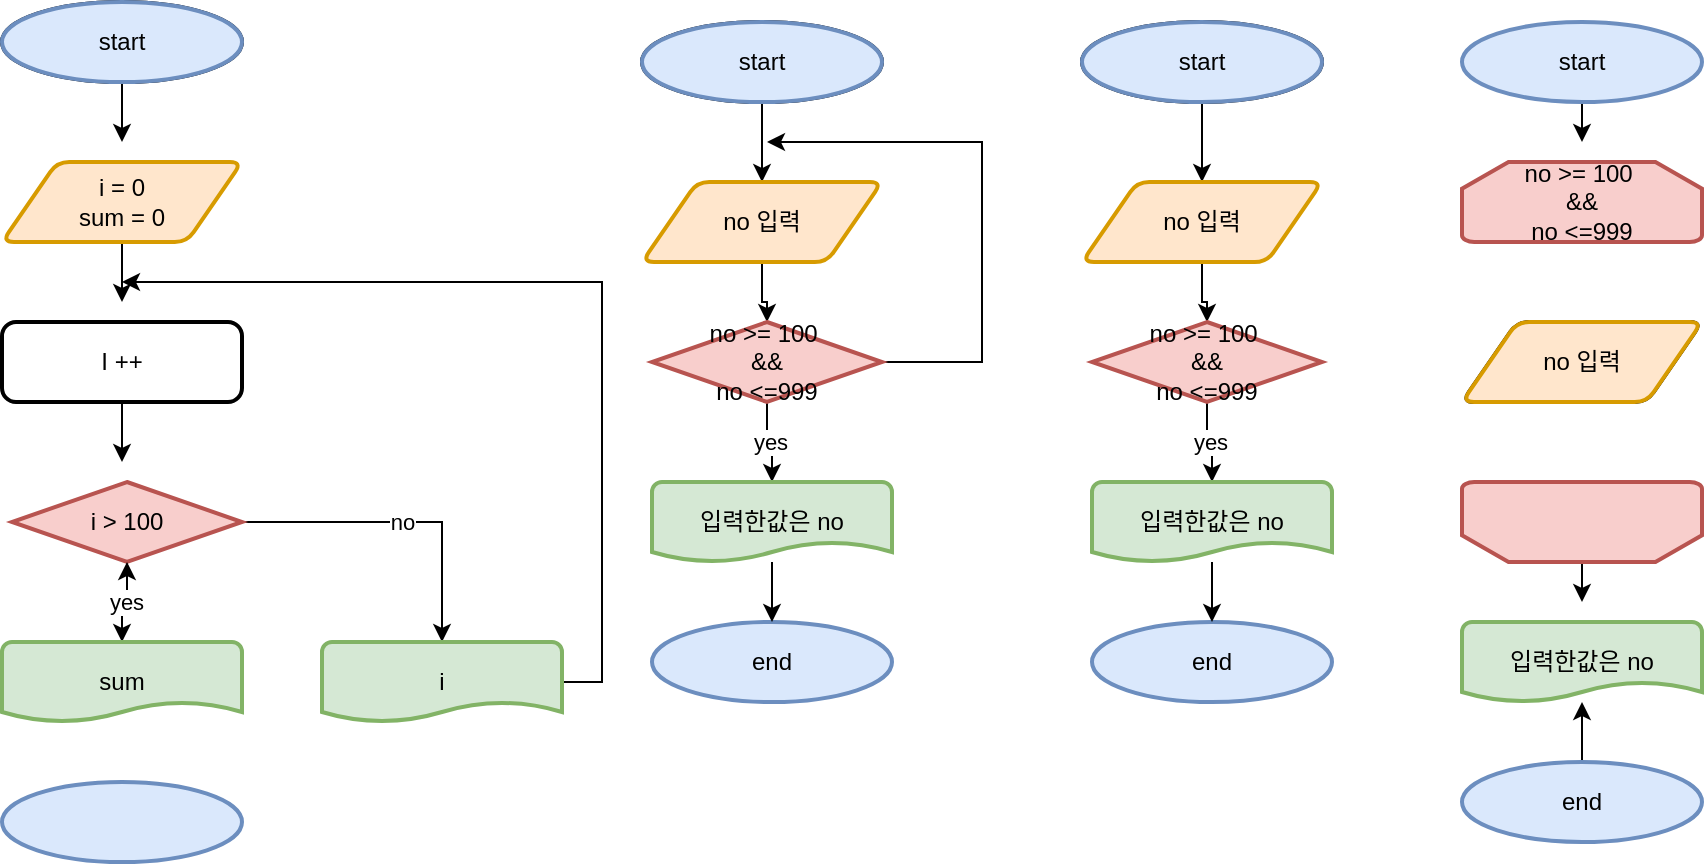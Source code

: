 <mxfile version="20.2.3" type="device"><diagram id="Ekeky7sV1BEzvIdJ5IJb" name="페이지-1"><mxGraphModel dx="1422" dy="865" grid="1" gridSize="10" guides="1" tooltips="1" connect="1" arrows="1" fold="1" page="1" pageScale="1" pageWidth="827" pageHeight="1169" math="0" shadow="0"><root><mxCell id="0"/><mxCell id="1" parent="0"/><mxCell id="K3JuIyBbej5hfYi7rB1b-2" value="start" style="strokeWidth=2;html=1;shape=mxgraph.flowchart.start_1;whiteSpace=wrap;" vertex="1" parent="1"><mxGeometry x="70" y="160" width="120" height="40" as="geometry"/></mxCell><mxCell id="K3JuIyBbej5hfYi7rB1b-32" style="edgeStyle=orthogonalEdgeStyle;rounded=0;orthogonalLoop=1;jettySize=auto;html=1;" edge="1" parent="1" source="K3JuIyBbej5hfYi7rB1b-3"><mxGeometry relative="1" as="geometry"><mxPoint x="130" y="310" as="targetPoint"/></mxGeometry></mxCell><mxCell id="K3JuIyBbej5hfYi7rB1b-3" value="i = 0&lt;br&gt;sum = 0" style="shape=parallelogram;html=1;strokeWidth=2;perimeter=parallelogramPerimeter;whiteSpace=wrap;rounded=1;arcSize=12;size=0.23;fillColor=#ffe6cc;strokeColor=#d79b00;" vertex="1" parent="1"><mxGeometry x="70" y="240" width="120" height="40" as="geometry"/></mxCell><mxCell id="K3JuIyBbej5hfYi7rB1b-13" style="edgeStyle=orthogonalEdgeStyle;rounded=0;orthogonalLoop=1;jettySize=auto;html=1;" edge="1" parent="1" source="K3JuIyBbej5hfYi7rB1b-4"><mxGeometry relative="1" as="geometry"><mxPoint x="130" y="390" as="targetPoint"/></mxGeometry></mxCell><mxCell id="K3JuIyBbej5hfYi7rB1b-4" value="I ++" style="rounded=1;whiteSpace=wrap;html=1;absoluteArcSize=1;arcSize=14;strokeWidth=2;" vertex="1" parent="1"><mxGeometry x="70" y="320" width="120" height="40" as="geometry"/></mxCell><mxCell id="K3JuIyBbej5hfYi7rB1b-28" value="no" style="edgeStyle=orthogonalEdgeStyle;rounded=0;orthogonalLoop=1;jettySize=auto;html=1;" edge="1" parent="1" source="K3JuIyBbej5hfYi7rB1b-5" target="K3JuIyBbej5hfYi7rB1b-9"><mxGeometry relative="1" as="geometry"/></mxCell><mxCell id="K3JuIyBbej5hfYi7rB1b-30" style="edgeStyle=orthogonalEdgeStyle;rounded=0;orthogonalLoop=1;jettySize=auto;html=1;entryX=0.5;entryY=0;entryDx=0;entryDy=0;entryPerimeter=0;" edge="1" parent="1" source="K3JuIyBbej5hfYi7rB1b-5" target="K3JuIyBbej5hfYi7rB1b-7"><mxGeometry relative="1" as="geometry"/></mxCell><mxCell id="K3JuIyBbej5hfYi7rB1b-5" value="i &amp;gt; 100" style="strokeWidth=2;html=1;shape=mxgraph.flowchart.decision;whiteSpace=wrap;fillColor=#f8cecc;strokeColor=#b85450;" vertex="1" parent="1"><mxGeometry x="75" y="400" width="115" height="40" as="geometry"/></mxCell><mxCell id="K3JuIyBbej5hfYi7rB1b-6" value="" style="strokeWidth=2;html=1;shape=mxgraph.flowchart.start_1;whiteSpace=wrap;fillColor=#dae8fc;strokeColor=#6c8ebf;" vertex="1" parent="1"><mxGeometry x="70" y="550" width="120" height="40" as="geometry"/></mxCell><mxCell id="K3JuIyBbej5hfYi7rB1b-29" value="yes" style="edgeStyle=orthogonalEdgeStyle;rounded=0;orthogonalLoop=1;jettySize=auto;html=1;" edge="1" parent="1" source="K3JuIyBbej5hfYi7rB1b-7" target="K3JuIyBbej5hfYi7rB1b-5"><mxGeometry relative="1" as="geometry"/></mxCell><mxCell id="K3JuIyBbej5hfYi7rB1b-7" value="sum" style="strokeWidth=2;html=1;shape=mxgraph.flowchart.document2;whiteSpace=wrap;size=0.25;fillColor=#d5e8d4;strokeColor=#82b366;" vertex="1" parent="1"><mxGeometry x="70" y="480" width="120" height="40" as="geometry"/></mxCell><mxCell id="K3JuIyBbej5hfYi7rB1b-31" style="edgeStyle=orthogonalEdgeStyle;rounded=0;orthogonalLoop=1;jettySize=auto;html=1;" edge="1" parent="1" source="K3JuIyBbej5hfYi7rB1b-9"><mxGeometry relative="1" as="geometry"><mxPoint x="130" y="300" as="targetPoint"/><Array as="points"><mxPoint x="370" y="500"/><mxPoint x="370" y="300"/></Array></mxGeometry></mxCell><mxCell id="K3JuIyBbej5hfYi7rB1b-9" value="i" style="strokeWidth=2;html=1;shape=mxgraph.flowchart.document2;whiteSpace=wrap;size=0.25;fillColor=#d5e8d4;strokeColor=#82b366;" vertex="1" parent="1"><mxGeometry x="230" y="480" width="120" height="40" as="geometry"/></mxCell><mxCell id="K3JuIyBbej5hfYi7rB1b-23" style="edgeStyle=orthogonalEdgeStyle;rounded=0;orthogonalLoop=1;jettySize=auto;html=1;entryX=0.5;entryY=0;entryDx=0;entryDy=0;" edge="1" parent="1" source="K3JuIyBbej5hfYi7rB1b-14" target="K3JuIyBbej5hfYi7rB1b-15"><mxGeometry relative="1" as="geometry"><mxPoint x="450" y="240" as="targetPoint"/></mxGeometry></mxCell><mxCell id="K3JuIyBbej5hfYi7rB1b-14" value="start" style="strokeWidth=2;html=1;shape=mxgraph.flowchart.start_1;whiteSpace=wrap;" vertex="1" parent="1"><mxGeometry x="390" y="170" width="120" height="40" as="geometry"/></mxCell><mxCell id="K3JuIyBbej5hfYi7rB1b-24" style="edgeStyle=orthogonalEdgeStyle;rounded=0;orthogonalLoop=1;jettySize=auto;html=1;entryX=0.5;entryY=0;entryDx=0;entryDy=0;entryPerimeter=0;" edge="1" parent="1" source="K3JuIyBbej5hfYi7rB1b-15" target="K3JuIyBbej5hfYi7rB1b-19"><mxGeometry relative="1" as="geometry"/></mxCell><mxCell id="K3JuIyBbej5hfYi7rB1b-15" value="no 입력" style="shape=parallelogram;html=1;strokeWidth=2;perimeter=parallelogramPerimeter;whiteSpace=wrap;rounded=1;arcSize=12;size=0.23;fillColor=#ffe6cc;strokeColor=#d79b00;" vertex="1" parent="1"><mxGeometry x="390" y="250" width="120" height="40" as="geometry"/></mxCell><mxCell id="K3JuIyBbej5hfYi7rB1b-25" value="yes" style="edgeStyle=orthogonalEdgeStyle;rounded=0;orthogonalLoop=1;jettySize=auto;html=1;exitX=0.5;exitY=1;exitDx=0;exitDy=0;exitPerimeter=0;entryX=0.5;entryY=0;entryDx=0;entryDy=0;entryPerimeter=0;" edge="1" parent="1" source="K3JuIyBbej5hfYi7rB1b-19" target="K3JuIyBbej5hfYi7rB1b-21"><mxGeometry relative="1" as="geometry"/></mxCell><mxCell id="K3JuIyBbej5hfYi7rB1b-27" style="edgeStyle=orthogonalEdgeStyle;rounded=0;orthogonalLoop=1;jettySize=auto;html=1;" edge="1" parent="1" source="K3JuIyBbej5hfYi7rB1b-19"><mxGeometry relative="1" as="geometry"><mxPoint x="452.5" y="230" as="targetPoint"/><Array as="points"><mxPoint x="560" y="340"/><mxPoint x="560" y="230"/></Array></mxGeometry></mxCell><mxCell id="K3JuIyBbej5hfYi7rB1b-19" value="no &amp;gt;= 100&amp;nbsp;&lt;br&gt;&amp;amp;&amp;amp;&lt;br&gt;no &amp;lt;=999" style="strokeWidth=2;html=1;shape=mxgraph.flowchart.decision;whiteSpace=wrap;fillColor=#f8cecc;strokeColor=#b85450;" vertex="1" parent="1"><mxGeometry x="395" y="320" width="115" height="40" as="geometry"/></mxCell><mxCell id="K3JuIyBbej5hfYi7rB1b-20" value="end" style="strokeWidth=2;html=1;shape=mxgraph.flowchart.start_1;whiteSpace=wrap;fillColor=#dae8fc;strokeColor=#6c8ebf;" vertex="1" parent="1"><mxGeometry x="395" y="470" width="120" height="40" as="geometry"/></mxCell><mxCell id="K3JuIyBbej5hfYi7rB1b-26" style="edgeStyle=orthogonalEdgeStyle;rounded=0;orthogonalLoop=1;jettySize=auto;html=1;" edge="1" parent="1" source="K3JuIyBbej5hfYi7rB1b-21"><mxGeometry relative="1" as="geometry"><mxPoint x="455" y="470" as="targetPoint"/></mxGeometry></mxCell><mxCell id="K3JuIyBbej5hfYi7rB1b-21" value="입력한값은 no" style="strokeWidth=2;html=1;shape=mxgraph.flowchart.document2;whiteSpace=wrap;size=0.25;fillColor=#d5e8d4;strokeColor=#82b366;" vertex="1" parent="1"><mxGeometry x="395" y="400" width="120" height="40" as="geometry"/></mxCell><mxCell id="K3JuIyBbej5hfYi7rB1b-33" style="edgeStyle=orthogonalEdgeStyle;rounded=0;orthogonalLoop=1;jettySize=auto;html=1;entryX=0.5;entryY=0;entryDx=0;entryDy=0;" edge="1" parent="1" source="K3JuIyBbej5hfYi7rB1b-34" target="K3JuIyBbej5hfYi7rB1b-36"><mxGeometry relative="1" as="geometry"><mxPoint x="670" y="240" as="targetPoint"/></mxGeometry></mxCell><mxCell id="K3JuIyBbej5hfYi7rB1b-34" value="start" style="strokeWidth=2;html=1;shape=mxgraph.flowchart.start_1;whiteSpace=wrap;" vertex="1" parent="1"><mxGeometry x="610" y="170" width="120" height="40" as="geometry"/></mxCell><mxCell id="K3JuIyBbej5hfYi7rB1b-35" style="edgeStyle=orthogonalEdgeStyle;rounded=0;orthogonalLoop=1;jettySize=auto;html=1;entryX=0.5;entryY=0;entryDx=0;entryDy=0;entryPerimeter=0;" edge="1" parent="1" source="K3JuIyBbej5hfYi7rB1b-36" target="K3JuIyBbej5hfYi7rB1b-39"><mxGeometry relative="1" as="geometry"/></mxCell><mxCell id="K3JuIyBbej5hfYi7rB1b-36" value="no 입력" style="shape=parallelogram;html=1;strokeWidth=2;perimeter=parallelogramPerimeter;whiteSpace=wrap;rounded=1;arcSize=12;size=0.23;fillColor=#ffe6cc;strokeColor=#d79b00;" vertex="1" parent="1"><mxGeometry x="610" y="250" width="120" height="40" as="geometry"/></mxCell><mxCell id="K3JuIyBbej5hfYi7rB1b-37" value="yes" style="edgeStyle=orthogonalEdgeStyle;rounded=0;orthogonalLoop=1;jettySize=auto;html=1;exitX=0.5;exitY=1;exitDx=0;exitDy=0;exitPerimeter=0;entryX=0.5;entryY=0;entryDx=0;entryDy=0;entryPerimeter=0;" edge="1" parent="1" source="K3JuIyBbej5hfYi7rB1b-39" target="K3JuIyBbej5hfYi7rB1b-42"><mxGeometry relative="1" as="geometry"/></mxCell><mxCell id="K3JuIyBbej5hfYi7rB1b-39" value="no &amp;gt;= 100&amp;nbsp;&lt;br&gt;&amp;amp;&amp;amp;&lt;br&gt;no &amp;lt;=999" style="strokeWidth=2;html=1;shape=mxgraph.flowchart.decision;whiteSpace=wrap;fillColor=#f8cecc;strokeColor=#b85450;" vertex="1" parent="1"><mxGeometry x="615" y="320" width="115" height="40" as="geometry"/></mxCell><mxCell id="K3JuIyBbej5hfYi7rB1b-40" value="end" style="strokeWidth=2;html=1;shape=mxgraph.flowchart.start_1;whiteSpace=wrap;fillColor=#dae8fc;strokeColor=#6c8ebf;" vertex="1" parent="1"><mxGeometry x="615" y="470" width="120" height="40" as="geometry"/></mxCell><mxCell id="K3JuIyBbej5hfYi7rB1b-41" style="edgeStyle=orthogonalEdgeStyle;rounded=0;orthogonalLoop=1;jettySize=auto;html=1;" edge="1" parent="1" source="K3JuIyBbej5hfYi7rB1b-42"><mxGeometry relative="1" as="geometry"><mxPoint x="675" y="470" as="targetPoint"/></mxGeometry></mxCell><mxCell id="K3JuIyBbej5hfYi7rB1b-42" value="입력한값은 no" style="strokeWidth=2;html=1;shape=mxgraph.flowchart.document2;whiteSpace=wrap;size=0.25;fillColor=#d5e8d4;strokeColor=#82b366;" vertex="1" parent="1"><mxGeometry x="615" y="400" width="120" height="40" as="geometry"/></mxCell><mxCell id="K3JuIyBbej5hfYi7rB1b-43" value="no &amp;gt;= 100&amp;nbsp;&lt;br&gt;&amp;amp;&amp;amp;&lt;br&gt;no &amp;lt;=999" style="strokeWidth=2;html=1;shape=mxgraph.flowchart.loop_limit;whiteSpace=wrap;fillColor=#f8cecc;strokeColor=#b85450;" vertex="1" parent="1"><mxGeometry x="800" y="240" width="120" height="40" as="geometry"/></mxCell><mxCell id="K3JuIyBbej5hfYi7rB1b-52" style="edgeStyle=orthogonalEdgeStyle;rounded=0;orthogonalLoop=1;jettySize=auto;html=1;" edge="1" parent="1" source="K3JuIyBbej5hfYi7rB1b-44"><mxGeometry relative="1" as="geometry"><mxPoint x="860" y="460" as="targetPoint"/></mxGeometry></mxCell><mxCell id="K3JuIyBbej5hfYi7rB1b-44" value="" style="strokeWidth=2;html=1;shape=mxgraph.flowchart.loop_limit;whiteSpace=wrap;rotation=-180;fillColor=#f8cecc;strokeColor=#b85450;" vertex="1" parent="1"><mxGeometry x="800" y="400" width="120" height="40" as="geometry"/></mxCell><mxCell id="K3JuIyBbej5hfYi7rB1b-45" value="no 입력" style="shape=parallelogram;html=1;strokeWidth=2;perimeter=parallelogramPerimeter;whiteSpace=wrap;rounded=1;arcSize=12;size=0.23;" vertex="1" parent="1"><mxGeometry x="800" y="320" width="120" height="40" as="geometry"/></mxCell><mxCell id="K3JuIyBbej5hfYi7rB1b-51" value="" style="edgeStyle=orthogonalEdgeStyle;rounded=0;orthogonalLoop=1;jettySize=auto;html=1;" edge="1" parent="1" source="K3JuIyBbej5hfYi7rB1b-46" target="K3JuIyBbej5hfYi7rB1b-50"><mxGeometry relative="1" as="geometry"><Array as="points"><mxPoint x="860" y="540"/><mxPoint x="860" y="540"/></Array></mxGeometry></mxCell><mxCell id="K3JuIyBbej5hfYi7rB1b-46" value="end" style="strokeWidth=2;html=1;shape=mxgraph.flowchart.start_1;whiteSpace=wrap;fillColor=#dae8fc;strokeColor=#6c8ebf;" vertex="1" parent="1"><mxGeometry x="800" y="540" width="120" height="40" as="geometry"/></mxCell><mxCell id="K3JuIyBbej5hfYi7rB1b-48" style="edgeStyle=orthogonalEdgeStyle;rounded=0;orthogonalLoop=1;jettySize=auto;html=1;" edge="1" parent="1" source="K3JuIyBbej5hfYi7rB1b-47"><mxGeometry relative="1" as="geometry"><mxPoint x="860" y="230" as="targetPoint"/></mxGeometry></mxCell><mxCell id="K3JuIyBbej5hfYi7rB1b-47" value="start" style="strokeWidth=2;html=1;shape=mxgraph.flowchart.start_1;whiteSpace=wrap;fillColor=#dae8fc;strokeColor=#6c8ebf;" vertex="1" parent="1"><mxGeometry x="800" y="170" width="120" height="40" as="geometry"/></mxCell><mxCell id="K3JuIyBbej5hfYi7rB1b-50" value="입력한값은 no" style="strokeWidth=2;html=1;shape=mxgraph.flowchart.document2;whiteSpace=wrap;size=0.25;fillColor=#d5e8d4;strokeColor=#82b366;" vertex="1" parent="1"><mxGeometry x="800" y="470" width="120" height="40" as="geometry"/></mxCell><mxCell id="K3JuIyBbej5hfYi7rB1b-57" style="edgeStyle=orthogonalEdgeStyle;rounded=0;orthogonalLoop=1;jettySize=auto;html=1;" edge="1" parent="1" source="K3JuIyBbej5hfYi7rB1b-53"><mxGeometry relative="1" as="geometry"><mxPoint x="130" y="230" as="targetPoint"/></mxGeometry></mxCell><mxCell id="K3JuIyBbej5hfYi7rB1b-53" value="start" style="strokeWidth=2;html=1;shape=mxgraph.flowchart.start_1;whiteSpace=wrap;fillColor=#dae8fc;strokeColor=#6c8ebf;" vertex="1" parent="1"><mxGeometry x="70" y="160" width="120" height="40" as="geometry"/></mxCell><mxCell id="K3JuIyBbej5hfYi7rB1b-54" value="start" style="strokeWidth=2;html=1;shape=mxgraph.flowchart.start_1;whiteSpace=wrap;fillColor=#dae8fc;strokeColor=#6c8ebf;" vertex="1" parent="1"><mxGeometry x="390" y="170" width="120" height="40" as="geometry"/></mxCell><mxCell id="K3JuIyBbej5hfYi7rB1b-55" value="start" style="strokeWidth=2;html=1;shape=mxgraph.flowchart.start_1;whiteSpace=wrap;fillColor=#dae8fc;strokeColor=#6c8ebf;" vertex="1" parent="1"><mxGeometry x="610" y="170" width="120" height="40" as="geometry"/></mxCell><mxCell id="K3JuIyBbej5hfYi7rB1b-56" value="no 입력" style="shape=parallelogram;html=1;strokeWidth=2;perimeter=parallelogramPerimeter;whiteSpace=wrap;rounded=1;arcSize=12;size=0.23;fillColor=#ffe6cc;strokeColor=#d79b00;" vertex="1" parent="1"><mxGeometry x="800" y="320" width="120" height="40" as="geometry"/></mxCell></root></mxGraphModel></diagram></mxfile>